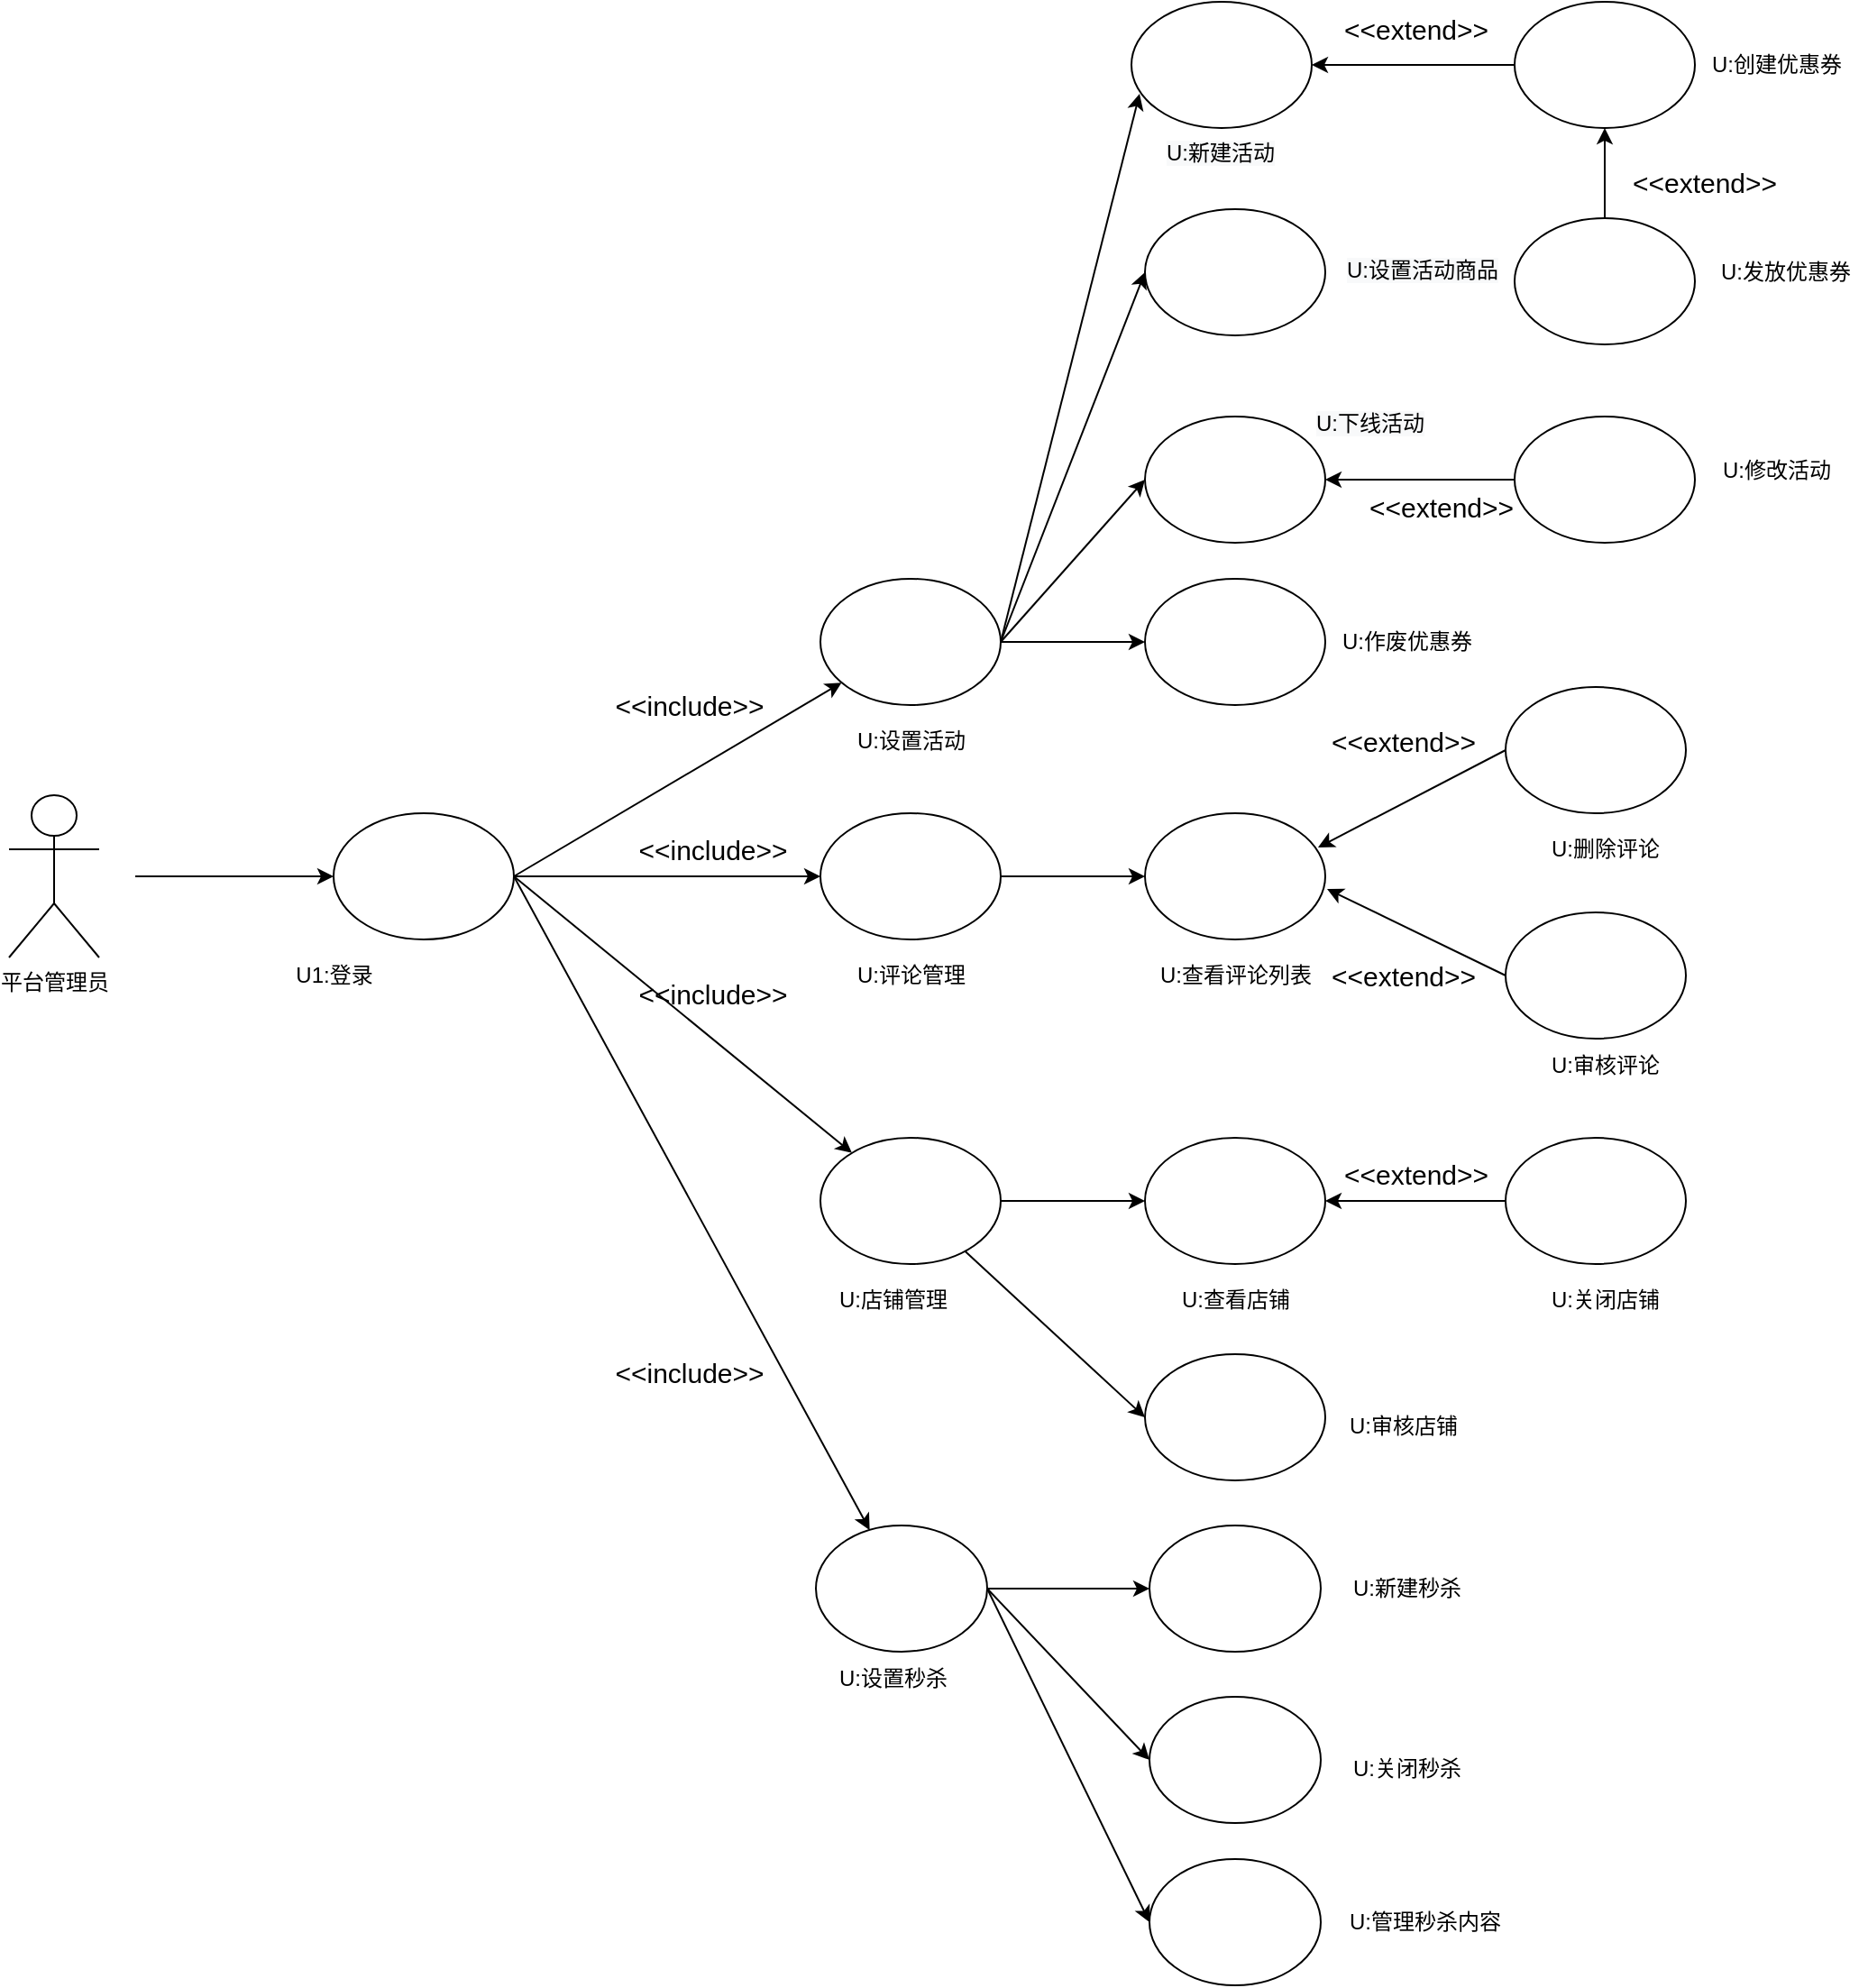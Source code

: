 <mxfile version="13.10.0" type="github">
  <diagram id="yHeF4_bzrxLTXPKwY5sZ" name="Page-1">
    <mxGraphModel dx="549" dy="754" grid="1" gridSize="10" guides="1" tooltips="1" connect="1" arrows="1" fold="1" page="1" pageScale="1" pageWidth="827" pageHeight="1169" math="0" shadow="0">
      <root>
        <mxCell id="0" />
        <mxCell id="1" parent="0" />
        <mxCell id="8tCWAQmAQTB_diqJKxat-6" value="平台管理员" style="shape=umlActor;verticalLabelPosition=bottom;verticalAlign=top;html=1;outlineConnect=0;" parent="1" vertex="1">
          <mxGeometry x="870" y="460" width="50" height="90" as="geometry" />
        </mxCell>
        <mxCell id="d5kDtOsyyZGqpiZ8-u-_-6" style="edgeStyle=none;rounded=0;orthogonalLoop=1;jettySize=auto;html=1;entryX=1;entryY=0.5;entryDx=0;entryDy=0;startArrow=none;startFill=0;endArrow=classic;endFill=1;" parent="1" source="8tCWAQmAQTB_diqJKxat-33" target="IDQevV2FHWqqa-mqZTe9-17" edge="1">
          <mxGeometry relative="1" as="geometry" />
        </mxCell>
        <mxCell id="8tCWAQmAQTB_diqJKxat-33" value="" style="ellipse;whiteSpace=wrap;html=1;" parent="1" vertex="1">
          <mxGeometry x="1705" y="20" width="100" height="70" as="geometry" />
        </mxCell>
        <mxCell id="d5kDtOsyyZGqpiZ8-u-_-7" style="edgeStyle=none;rounded=0;orthogonalLoop=1;jettySize=auto;html=1;entryX=0.5;entryY=1;entryDx=0;entryDy=0;startArrow=none;startFill=0;endArrow=classic;endFill=1;" parent="1" source="8tCWAQmAQTB_diqJKxat-34" target="8tCWAQmAQTB_diqJKxat-33" edge="1">
          <mxGeometry relative="1" as="geometry" />
        </mxCell>
        <mxCell id="8tCWAQmAQTB_diqJKxat-34" value="" style="ellipse;whiteSpace=wrap;html=1;" parent="1" vertex="1">
          <mxGeometry x="1705" y="140" width="100" height="70" as="geometry" />
        </mxCell>
        <mxCell id="8tCWAQmAQTB_diqJKxat-42" value="" style="ellipse;whiteSpace=wrap;html=1;" parent="1" vertex="1">
          <mxGeometry x="1700" y="525" width="100" height="70" as="geometry" />
        </mxCell>
        <mxCell id="d5kDtOsyyZGqpiZ8-u-_-18" style="edgeStyle=none;rounded=0;orthogonalLoop=1;jettySize=auto;html=1;startArrow=classic;startFill=1;endArrow=none;endFill=0;entryX=1;entryY=0.5;entryDx=0;entryDy=0;" parent="1" source="8tCWAQmAQTB_diqJKxat-59" target="IDQevV2FHWqqa-mqZTe9-6" edge="1">
          <mxGeometry relative="1" as="geometry">
            <mxPoint x="1180" y="510" as="targetPoint" />
          </mxGeometry>
        </mxCell>
        <mxCell id="d5kDtOsyyZGqpiZ8-u-_-21" style="edgeStyle=none;rounded=0;orthogonalLoop=1;jettySize=auto;html=1;entryX=0;entryY=0.5;entryDx=0;entryDy=0;startArrow=classic;startFill=1;endArrow=none;endFill=0;exitX=0.96;exitY=0.271;exitDx=0;exitDy=0;exitPerimeter=0;" parent="1" source="63zYLMzpXl-52VD7_UUg-1" target="abcYgRZNAxs5nldRiDmo-16" edge="1">
          <mxGeometry relative="1" as="geometry" />
        </mxCell>
        <mxCell id="d5kDtOsyyZGqpiZ8-u-_-23" style="edgeStyle=none;rounded=0;orthogonalLoop=1;jettySize=auto;html=1;entryX=0;entryY=0.5;entryDx=0;entryDy=0;startArrow=classic;startFill=1;endArrow=none;endFill=0;exitX=1.01;exitY=0.6;exitDx=0;exitDy=0;exitPerimeter=0;" parent="1" source="63zYLMzpXl-52VD7_UUg-1" target="8tCWAQmAQTB_diqJKxat-42" edge="1">
          <mxGeometry relative="1" as="geometry" />
        </mxCell>
        <mxCell id="63zYLMzpXl-52VD7_UUg-2" style="edgeStyle=none;rounded=0;orthogonalLoop=1;jettySize=auto;html=1;entryX=0;entryY=0.5;entryDx=0;entryDy=0;" parent="1" source="8tCWAQmAQTB_diqJKxat-59" target="63zYLMzpXl-52VD7_UUg-1" edge="1">
          <mxGeometry relative="1" as="geometry" />
        </mxCell>
        <mxCell id="8tCWAQmAQTB_diqJKxat-59" value="" style="ellipse;whiteSpace=wrap;html=1;" parent="1" vertex="1">
          <mxGeometry x="1320" y="470" width="100" height="70" as="geometry" />
        </mxCell>
        <mxCell id="abcYgRZNAxs5nldRiDmo-16" value="" style="ellipse;whiteSpace=wrap;html=1;" parent="1" vertex="1">
          <mxGeometry x="1700" y="400" width="100" height="70" as="geometry" />
        </mxCell>
        <mxCell id="abcYgRZNAxs5nldRiDmo-28" value="" style="ellipse;whiteSpace=wrap;html=1;" parent="1" vertex="1">
          <mxGeometry x="1500" y="340" width="100" height="70" as="geometry" />
        </mxCell>
        <mxCell id="d_4f9FTK0BvBkenBgBJO-133" value="&lt;span&gt;U:&lt;/span&gt;&lt;span&gt;发放优惠券&lt;/span&gt;" style="text;html=1;align=center;verticalAlign=middle;resizable=0;points=[];autosize=1;" parent="1" vertex="1">
          <mxGeometry x="1810" y="160" width="90" height="20" as="geometry" />
        </mxCell>
        <mxCell id="d_4f9FTK0BvBkenBgBJO-136" value="&lt;span&gt;U:&lt;/span&gt;&lt;span&gt;作废优惠券&lt;/span&gt;" style="text;html=1;align=center;verticalAlign=middle;resizable=0;points=[];autosize=1;" parent="1" vertex="1">
          <mxGeometry x="1600" y="365" width="90" height="20" as="geometry" />
        </mxCell>
        <mxCell id="d_4f9FTK0BvBkenBgBJO-137" value="&lt;span&gt;U:&lt;/span&gt;&lt;span&gt;创建优惠券&lt;/span&gt;" style="text;html=1;align=center;verticalAlign=middle;resizable=0;points=[];autosize=1;" parent="1" vertex="1">
          <mxGeometry x="1805" y="45" width="90" height="20" as="geometry" />
        </mxCell>
        <mxCell id="d_4f9FTK0BvBkenBgBJO-139" value="&lt;span&gt;U:设置&lt;/span&gt;&lt;span&gt;活动&lt;/span&gt;" style="text;html=1;align=center;verticalAlign=middle;resizable=0;points=[];autosize=1;" parent="1" vertex="1">
          <mxGeometry x="1330" y="420" width="80" height="20" as="geometry" />
        </mxCell>
        <mxCell id="d_4f9FTK0BvBkenBgBJO-146" value="&lt;span&gt;U:&lt;/span&gt;&lt;span&gt;评论管理&lt;/span&gt;" style="text;html=1;align=center;verticalAlign=middle;resizable=0;points=[];autosize=1;" parent="1" vertex="1">
          <mxGeometry x="1330" y="550" width="80" height="20" as="geometry" />
        </mxCell>
        <mxCell id="d_4f9FTK0BvBkenBgBJO-147" value="&lt;span&gt;U:&lt;/span&gt;&lt;span&gt;删除评论&lt;/span&gt;" style="text;html=1;align=center;verticalAlign=middle;resizable=0;points=[];autosize=1;" parent="1" vertex="1">
          <mxGeometry x="1715" y="480" width="80" height="20" as="geometry" />
        </mxCell>
        <mxCell id="d_4f9FTK0BvBkenBgBJO-148" value="&lt;span&gt;U:&lt;/span&gt;&lt;span&gt;审核评论&lt;/span&gt;" style="text;html=1;align=center;verticalAlign=middle;resizable=0;points=[];autosize=1;" parent="1" vertex="1">
          <mxGeometry x="1715" y="600" width="80" height="20" as="geometry" />
        </mxCell>
        <mxCell id="d5kDtOsyyZGqpiZ8-u-_-1" style="edgeStyle=orthogonalEdgeStyle;rounded=0;orthogonalLoop=1;jettySize=auto;html=1;endArrow=none;endFill=0;startArrow=classic;startFill=1;" parent="1" source="IDQevV2FHWqqa-mqZTe9-6" edge="1">
          <mxGeometry relative="1" as="geometry">
            <mxPoint x="940" y="505" as="targetPoint" />
          </mxGeometry>
        </mxCell>
        <mxCell id="d5kDtOsyyZGqpiZ8-u-_-3" style="rounded=0;orthogonalLoop=1;jettySize=auto;html=1;entryX=0;entryY=0.5;entryDx=0;entryDy=0;startArrow=none;startFill=0;endArrow=classic;endFill=1;exitX=1;exitY=0.5;exitDx=0;exitDy=0;" parent="1" source="IDQevV2FHWqqa-mqZTe9-21" target="abcYgRZNAxs5nldRiDmo-28" edge="1">
          <mxGeometry relative="1" as="geometry">
            <mxPoint x="1450" y="400" as="sourcePoint" />
          </mxGeometry>
        </mxCell>
        <mxCell id="IDQevV2FHWqqa-mqZTe9-6" value="" style="ellipse;whiteSpace=wrap;html=1;" parent="1" vertex="1">
          <mxGeometry x="1050" y="470" width="100" height="70" as="geometry" />
        </mxCell>
        <mxCell id="IDQevV2FHWqqa-mqZTe9-7" value="&lt;span&gt;U1:登录&lt;/span&gt;" style="text;html=1;align=center;verticalAlign=middle;resizable=0;points=[];autosize=1;" parent="1" vertex="1">
          <mxGeometry x="1020" y="550" width="60" height="20" as="geometry" />
        </mxCell>
        <mxCell id="d5kDtOsyyZGqpiZ8-u-_-8" style="edgeStyle=none;rounded=0;orthogonalLoop=1;jettySize=auto;html=1;entryX=1;entryY=0.5;entryDx=0;entryDy=0;startArrow=classic;startFill=1;endArrow=none;endFill=0;exitX=0.045;exitY=0.729;exitDx=0;exitDy=0;exitPerimeter=0;" parent="1" source="IDQevV2FHWqqa-mqZTe9-17" target="IDQevV2FHWqqa-mqZTe9-21" edge="1">
          <mxGeometry relative="1" as="geometry" />
        </mxCell>
        <mxCell id="IDQevV2FHWqqa-mqZTe9-17" value="" style="ellipse;whiteSpace=wrap;html=1;" parent="1" vertex="1">
          <mxGeometry x="1492.5" y="20" width="100" height="70" as="geometry" />
        </mxCell>
        <mxCell id="IDQevV2FHWqqa-mqZTe9-18" value="&lt;span style=&quot;color: rgb(0 , 0 , 0) ; font-family: &amp;#34;helvetica&amp;#34; ; font-size: 12px ; font-style: normal ; font-weight: 400 ; letter-spacing: normal ; text-align: center ; text-indent: 0px ; text-transform: none ; word-spacing: 0px ; background-color: rgb(248 , 249 , 250)&quot;&gt;U:&lt;/span&gt;&lt;span style=&quot;color: rgb(0 , 0 , 0) ; font-family: &amp;#34;helvetica&amp;#34; ; font-size: 12px ; font-style: normal ; font-weight: 400 ; letter-spacing: normal ; text-align: center ; text-indent: 0px ; text-transform: none ; word-spacing: 0px ; background-color: rgb(248 , 249 , 250)&quot;&gt;新建活动&lt;/span&gt;" style="text;whiteSpace=wrap;html=1;" parent="1" vertex="1">
          <mxGeometry x="1510" y="90" width="104" height="30" as="geometry" />
        </mxCell>
        <mxCell id="1efCkNp3llL4QBsOIx5z-1" style="rounded=0;orthogonalLoop=1;jettySize=auto;html=1;entryX=1;entryY=0.5;entryDx=0;entryDy=0;startArrow=classic;startFill=1;endArrow=none;endFill=0;" parent="1" source="IDQevV2FHWqqa-mqZTe9-21" target="IDQevV2FHWqqa-mqZTe9-6" edge="1">
          <mxGeometry relative="1" as="geometry" />
        </mxCell>
        <mxCell id="63zYLMzpXl-52VD7_UUg-9" style="edgeStyle=none;rounded=0;orthogonalLoop=1;jettySize=auto;html=1;entryX=0;entryY=0.5;entryDx=0;entryDy=0;exitX=1;exitY=0.5;exitDx=0;exitDy=0;" parent="1" source="IDQevV2FHWqqa-mqZTe9-21" target="63zYLMzpXl-52VD7_UUg-7" edge="1">
          <mxGeometry relative="1" as="geometry" />
        </mxCell>
        <mxCell id="63zYLMzpXl-52VD7_UUg-10" style="edgeStyle=none;rounded=0;orthogonalLoop=1;jettySize=auto;html=1;entryX=0;entryY=0.5;entryDx=0;entryDy=0;exitX=1;exitY=0.5;exitDx=0;exitDy=0;" parent="1" source="IDQevV2FHWqqa-mqZTe9-21" target="63zYLMzpXl-52VD7_UUg-8" edge="1">
          <mxGeometry relative="1" as="geometry">
            <mxPoint x="1420" y="365" as="sourcePoint" />
          </mxGeometry>
        </mxCell>
        <mxCell id="IDQevV2FHWqqa-mqZTe9-21" value="" style="ellipse;whiteSpace=wrap;html=1;" parent="1" vertex="1">
          <mxGeometry x="1320" y="340" width="100" height="70" as="geometry" />
        </mxCell>
        <mxCell id="d5kDtOsyyZGqpiZ8-u-_-24" value="&lt;font style=&quot;font-size: 15px&quot;&gt;&amp;lt;&amp;lt;include&amp;gt;&amp;gt;&lt;/font&gt;" style="text;html=1;align=center;verticalAlign=middle;resizable=0;points=[];autosize=1;" parent="1" vertex="1">
          <mxGeometry x="1210" y="480" width="100" height="20" as="geometry" />
        </mxCell>
        <mxCell id="d5kDtOsyyZGqpiZ8-u-_-25" value="&lt;font style=&quot;font-size: 15px&quot;&gt;&amp;lt;&amp;lt;extend&amp;gt;&amp;gt;&lt;/font&gt;" style="text;html=1;align=center;verticalAlign=middle;resizable=0;points=[];autosize=1;" parent="1" vertex="1">
          <mxGeometry x="1592.5" y="420" width="100" height="20" as="geometry" />
        </mxCell>
        <mxCell id="d5kDtOsyyZGqpiZ8-u-_-26" value="&lt;font style=&quot;font-size: 15px&quot;&gt;&amp;lt;&amp;lt;extend&amp;gt;&amp;gt;&lt;/font&gt;" style="text;html=1;align=center;verticalAlign=middle;resizable=0;points=[];autosize=1;" parent="1" vertex="1">
          <mxGeometry x="1592.5" y="550" width="100" height="20" as="geometry" />
        </mxCell>
        <mxCell id="d5kDtOsyyZGqpiZ8-u-_-27" value="&lt;font style=&quot;font-size: 15px&quot;&gt;&amp;lt;&amp;lt;extend&amp;gt;&amp;gt;&lt;/font&gt;" style="text;html=1;align=center;verticalAlign=middle;resizable=0;points=[];autosize=1;" parent="1" vertex="1">
          <mxGeometry x="1600" y="25" width="100" height="20" as="geometry" />
        </mxCell>
        <mxCell id="d5kDtOsyyZGqpiZ8-u-_-28" value="&lt;font style=&quot;font-size: 15px&quot;&gt;&amp;lt;&amp;lt;extend&amp;gt;&amp;gt;&lt;/font&gt;" style="text;html=1;align=center;verticalAlign=middle;resizable=0;points=[];autosize=1;" parent="1" vertex="1">
          <mxGeometry x="1760" y="110" width="100" height="20" as="geometry" />
        </mxCell>
        <mxCell id="d5kDtOsyyZGqpiZ8-u-_-30" style="edgeStyle=none;rounded=0;orthogonalLoop=1;jettySize=auto;html=1;entryX=1;entryY=0.5;entryDx=0;entryDy=0;startArrow=classic;startFill=1;endArrow=none;endFill=0;" parent="1" source="d5kDtOsyyZGqpiZ8-u-_-29" target="IDQevV2FHWqqa-mqZTe9-6" edge="1">
          <mxGeometry relative="1" as="geometry" />
        </mxCell>
        <mxCell id="63zYLMzpXl-52VD7_UUg-14" style="edgeStyle=none;rounded=0;orthogonalLoop=1;jettySize=auto;html=1;entryX=0;entryY=0.5;entryDx=0;entryDy=0;" parent="1" source="d5kDtOsyyZGqpiZ8-u-_-29" target="d5kDtOsyyZGqpiZ8-u-_-70" edge="1">
          <mxGeometry relative="1" as="geometry" />
        </mxCell>
        <mxCell id="63zYLMzpXl-52VD7_UUg-15" style="edgeStyle=none;rounded=0;orthogonalLoop=1;jettySize=auto;html=1;entryX=0;entryY=0.5;entryDx=0;entryDy=0;" parent="1" source="d5kDtOsyyZGqpiZ8-u-_-29" target="d5kDtOsyyZGqpiZ8-u-_-33" edge="1">
          <mxGeometry relative="1" as="geometry" />
        </mxCell>
        <mxCell id="d5kDtOsyyZGqpiZ8-u-_-29" value="" style="ellipse;whiteSpace=wrap;html=1;" parent="1" vertex="1">
          <mxGeometry x="1320" y="650" width="100" height="70" as="geometry" />
        </mxCell>
        <mxCell id="d5kDtOsyyZGqpiZ8-u-_-31" value="&lt;font style=&quot;font-size: 15px&quot;&gt;&amp;lt;&amp;lt;include&amp;gt;&amp;gt;&lt;/font&gt;" style="text;html=1;align=center;verticalAlign=middle;resizable=0;points=[];autosize=1;" parent="1" vertex="1">
          <mxGeometry x="1210" y="560" width="100" height="20" as="geometry" />
        </mxCell>
        <mxCell id="d5kDtOsyyZGqpiZ8-u-_-32" value="&lt;span&gt;U:&lt;/span&gt;&lt;span&gt;店铺管理&lt;/span&gt;" style="text;html=1;align=center;verticalAlign=middle;resizable=0;points=[];autosize=1;" parent="1" vertex="1">
          <mxGeometry x="1320" y="730" width="80" height="20" as="geometry" />
        </mxCell>
        <mxCell id="d5kDtOsyyZGqpiZ8-u-_-33" value="" style="ellipse;whiteSpace=wrap;html=1;" parent="1" vertex="1">
          <mxGeometry x="1500" y="650" width="100" height="70" as="geometry" />
        </mxCell>
        <mxCell id="d5kDtOsyyZGqpiZ8-u-_-37" value="&lt;span&gt;U:&lt;/span&gt;&lt;span&gt;关闭店铺&lt;/span&gt;" style="text;html=1;align=center;verticalAlign=middle;resizable=0;points=[];autosize=1;" parent="1" vertex="1">
          <mxGeometry x="1715" y="730" width="80" height="20" as="geometry" />
        </mxCell>
        <mxCell id="d5kDtOsyyZGqpiZ8-u-_-39" style="edgeStyle=none;rounded=0;orthogonalLoop=1;jettySize=auto;html=1;entryX=1;entryY=0.5;entryDx=0;entryDy=0;startArrow=classic;startFill=1;endArrow=none;endFill=0;" parent="1" source="d5kDtOsyyZGqpiZ8-u-_-38" target="IDQevV2FHWqqa-mqZTe9-6" edge="1">
          <mxGeometry relative="1" as="geometry" />
        </mxCell>
        <mxCell id="63zYLMzpXl-52VD7_UUg-21" style="edgeStyle=none;rounded=0;orthogonalLoop=1;jettySize=auto;html=1;entryX=0;entryY=0.5;entryDx=0;entryDy=0;" parent="1" source="d5kDtOsyyZGqpiZ8-u-_-38" target="63zYLMzpXl-52VD7_UUg-20" edge="1">
          <mxGeometry relative="1" as="geometry" />
        </mxCell>
        <mxCell id="63zYLMzpXl-52VD7_UUg-25" style="edgeStyle=none;rounded=0;orthogonalLoop=1;jettySize=auto;html=1;entryX=0;entryY=0.5;entryDx=0;entryDy=0;exitX=1;exitY=0.5;exitDx=0;exitDy=0;" parent="1" source="d5kDtOsyyZGqpiZ8-u-_-38" target="63zYLMzpXl-52VD7_UUg-23" edge="1">
          <mxGeometry relative="1" as="geometry" />
        </mxCell>
        <mxCell id="63zYLMzpXl-52VD7_UUg-27" style="edgeStyle=none;rounded=0;orthogonalLoop=1;jettySize=auto;html=1;entryX=0;entryY=0.5;entryDx=0;entryDy=0;exitX=1;exitY=0.5;exitDx=0;exitDy=0;" parent="1" source="d5kDtOsyyZGqpiZ8-u-_-38" target="63zYLMzpXl-52VD7_UUg-26" edge="1">
          <mxGeometry relative="1" as="geometry" />
        </mxCell>
        <mxCell id="d5kDtOsyyZGqpiZ8-u-_-38" value="" style="ellipse;whiteSpace=wrap;html=1;" parent="1" vertex="1">
          <mxGeometry x="1317.5" y="865" width="95" height="70" as="geometry" />
        </mxCell>
        <mxCell id="d5kDtOsyyZGqpiZ8-u-_-40" value="&lt;span&gt;U:&lt;/span&gt;&lt;span&gt;设置秒杀&lt;/span&gt;" style="text;html=1;align=center;verticalAlign=middle;resizable=0;points=[];autosize=1;" parent="1" vertex="1">
          <mxGeometry x="1320" y="940" width="80" height="20" as="geometry" />
        </mxCell>
        <mxCell id="d5kDtOsyyZGqpiZ8-u-_-66" value="&lt;font style=&quot;font-size: 15px&quot;&gt;&amp;lt;&amp;lt;include&amp;gt;&amp;gt;&lt;/font&gt;" style="text;html=1;align=center;verticalAlign=middle;resizable=0;points=[];autosize=1;" parent="1" vertex="1">
          <mxGeometry x="1197" y="770" width="100" height="20" as="geometry" />
        </mxCell>
        <mxCell id="d5kDtOsyyZGqpiZ8-u-_-70" value="" style="ellipse;whiteSpace=wrap;html=1;" parent="1" vertex="1">
          <mxGeometry x="1500" y="770" width="100" height="70" as="geometry" />
        </mxCell>
        <mxCell id="d5kDtOsyyZGqpiZ8-u-_-75" value="&lt;span&gt;U:审核&lt;/span&gt;&lt;span&gt;店铺&lt;/span&gt;" style="text;html=1;align=center;verticalAlign=middle;resizable=0;points=[];autosize=1;" parent="1" vertex="1">
          <mxGeometry x="1602.5" y="800" width="80" height="20" as="geometry" />
        </mxCell>
        <mxCell id="1efCkNp3llL4QBsOIx5z-3" value="&lt;font style=&quot;font-size: 15px&quot;&gt;&amp;lt;&amp;lt;include&amp;gt;&amp;gt;&lt;/font&gt;" style="text;html=1;align=center;verticalAlign=middle;resizable=0;points=[];autosize=1;" parent="1" vertex="1">
          <mxGeometry x="1197" y="400" width="100" height="20" as="geometry" />
        </mxCell>
        <mxCell id="63zYLMzpXl-52VD7_UUg-1" value="" style="ellipse;whiteSpace=wrap;html=1;" parent="1" vertex="1">
          <mxGeometry x="1500" y="470" width="100" height="70" as="geometry" />
        </mxCell>
        <mxCell id="63zYLMzpXl-52VD7_UUg-5" value="&lt;span&gt;U:&lt;/span&gt;&lt;span&gt;查看评论列表&lt;/span&gt;" style="text;html=1;align=center;verticalAlign=middle;resizable=0;points=[];autosize=1;" parent="1" vertex="1">
          <mxGeometry x="1500" y="550" width="100" height="20" as="geometry" />
        </mxCell>
        <mxCell id="63zYLMzpXl-52VD7_UUg-7" value="" style="ellipse;whiteSpace=wrap;html=1;" parent="1" vertex="1">
          <mxGeometry x="1500" y="135" width="100" height="70" as="geometry" />
        </mxCell>
        <mxCell id="63zYLMzpXl-52VD7_UUg-8" value="" style="ellipse;whiteSpace=wrap;html=1;" parent="1" vertex="1">
          <mxGeometry x="1500" y="250" width="100" height="70" as="geometry" />
        </mxCell>
        <mxCell id="63zYLMzpXl-52VD7_UUg-11" value="&lt;span style=&quot;color: rgb(0 , 0 , 0) ; font-family: &amp;#34;helvetica&amp;#34; ; font-size: 12px ; font-style: normal ; font-weight: 400 ; letter-spacing: normal ; text-align: center ; text-indent: 0px ; text-transform: none ; word-spacing: 0px ; background-color: rgb(248 , 249 , 250)&quot;&gt;U:下线&lt;/span&gt;&lt;span style=&quot;color: rgb(0 , 0 , 0) ; font-family: &amp;#34;helvetica&amp;#34; ; font-size: 12px ; font-style: normal ; font-weight: 400 ; letter-spacing: normal ; text-align: center ; text-indent: 0px ; text-transform: none ; word-spacing: 0px ; background-color: rgb(248 , 249 , 250)&quot;&gt;活动&lt;/span&gt;" style="text;whiteSpace=wrap;html=1;" parent="1" vertex="1">
          <mxGeometry x="1593" y="240" width="104" height="30" as="geometry" />
        </mxCell>
        <mxCell id="63zYLMzpXl-52VD7_UUg-12" value="&lt;span style=&quot;color: rgb(0 , 0 , 0) ; font-family: &amp;#34;helvetica&amp;#34; ; font-size: 12px ; font-style: normal ; font-weight: 400 ; letter-spacing: normal ; text-align: center ; text-indent: 0px ; text-transform: none ; word-spacing: 0px ; background-color: rgb(248 , 249 , 250)&quot;&gt;U:设置&lt;/span&gt;&lt;span style=&quot;color: rgb(0 , 0 , 0) ; font-family: &amp;#34;helvetica&amp;#34; ; font-size: 12px ; font-style: normal ; font-weight: 400 ; letter-spacing: normal ; text-align: center ; text-indent: 0px ; text-transform: none ; word-spacing: 0px ; background-color: rgb(248 , 249 , 250)&quot;&gt;活动商品&lt;/span&gt;" style="text;whiteSpace=wrap;html=1;" parent="1" vertex="1">
          <mxGeometry x="1610" y="155" width="104" height="30" as="geometry" />
        </mxCell>
        <mxCell id="63zYLMzpXl-52VD7_UUg-16" value="&lt;span&gt;U:查看&lt;/span&gt;&lt;span&gt;店铺&lt;/span&gt;" style="text;html=1;align=center;verticalAlign=middle;resizable=0;points=[];autosize=1;" parent="1" vertex="1">
          <mxGeometry x="1510" y="730" width="80" height="20" as="geometry" />
        </mxCell>
        <mxCell id="63zYLMzpXl-52VD7_UUg-18" style="edgeStyle=none;rounded=0;orthogonalLoop=1;jettySize=auto;html=1;entryX=1;entryY=0.5;entryDx=0;entryDy=0;" parent="1" source="63zYLMzpXl-52VD7_UUg-17" target="d5kDtOsyyZGqpiZ8-u-_-33" edge="1">
          <mxGeometry relative="1" as="geometry" />
        </mxCell>
        <mxCell id="63zYLMzpXl-52VD7_UUg-17" value="" style="ellipse;whiteSpace=wrap;html=1;" parent="1" vertex="1">
          <mxGeometry x="1700" y="650" width="100" height="70" as="geometry" />
        </mxCell>
        <mxCell id="63zYLMzpXl-52VD7_UUg-19" value="&lt;font style=&quot;font-size: 15px&quot;&gt;&amp;lt;&amp;lt;extend&amp;gt;&amp;gt;&lt;/font&gt;" style="text;html=1;align=center;verticalAlign=middle;resizable=0;points=[];autosize=1;" parent="1" vertex="1">
          <mxGeometry x="1600" y="660" width="100" height="20" as="geometry" />
        </mxCell>
        <mxCell id="63zYLMzpXl-52VD7_UUg-20" value="" style="ellipse;whiteSpace=wrap;html=1;" parent="1" vertex="1">
          <mxGeometry x="1502.5" y="865" width="95" height="70" as="geometry" />
        </mxCell>
        <mxCell id="63zYLMzpXl-52VD7_UUg-22" value="&lt;span&gt;U:新建秒杀&lt;/span&gt;" style="text;html=1;align=center;verticalAlign=middle;resizable=0;points=[];autosize=1;" parent="1" vertex="1">
          <mxGeometry x="1605" y="890" width="80" height="20" as="geometry" />
        </mxCell>
        <mxCell id="63zYLMzpXl-52VD7_UUg-23" value="" style="ellipse;whiteSpace=wrap;html=1;" parent="1" vertex="1">
          <mxGeometry x="1502.5" y="960" width="95" height="70" as="geometry" />
        </mxCell>
        <mxCell id="63zYLMzpXl-52VD7_UUg-24" value="&lt;span&gt;U:关闭秒杀&lt;/span&gt;" style="text;html=1;align=center;verticalAlign=middle;resizable=0;points=[];autosize=1;" parent="1" vertex="1">
          <mxGeometry x="1605" y="990" width="80" height="20" as="geometry" />
        </mxCell>
        <mxCell id="63zYLMzpXl-52VD7_UUg-26" value="" style="ellipse;whiteSpace=wrap;html=1;" parent="1" vertex="1">
          <mxGeometry x="1502.5" y="1050" width="95" height="70" as="geometry" />
        </mxCell>
        <mxCell id="63zYLMzpXl-52VD7_UUg-31" value="&lt;span&gt;U:管理秒杀内容&lt;/span&gt;" style="text;html=1;align=center;verticalAlign=middle;resizable=0;points=[];autosize=1;" parent="1" vertex="1">
          <mxGeometry x="1605" y="1075" width="100" height="20" as="geometry" />
        </mxCell>
        <mxCell id="gBvm5vX31qpFUUD--tw5-3" style="edgeStyle=none;rounded=0;orthogonalLoop=1;jettySize=auto;html=1;entryX=1;entryY=0.5;entryDx=0;entryDy=0;" parent="1" source="gBvm5vX31qpFUUD--tw5-1" target="63zYLMzpXl-52VD7_UUg-8" edge="1">
          <mxGeometry relative="1" as="geometry" />
        </mxCell>
        <mxCell id="gBvm5vX31qpFUUD--tw5-1" value="" style="ellipse;whiteSpace=wrap;html=1;" parent="1" vertex="1">
          <mxGeometry x="1705" y="250" width="100" height="70" as="geometry" />
        </mxCell>
        <mxCell id="gBvm5vX31qpFUUD--tw5-4" value="&lt;span&gt;U:&lt;/span&gt;&lt;span&gt;修改活动&lt;/span&gt;" style="text;html=1;align=center;verticalAlign=middle;resizable=0;points=[];autosize=1;" parent="1" vertex="1">
          <mxGeometry x="1810" y="270" width="80" height="20" as="geometry" />
        </mxCell>
        <mxCell id="gBvm5vX31qpFUUD--tw5-5" value="&lt;font style=&quot;font-size: 15px&quot;&gt;&amp;lt;&amp;lt;extend&amp;gt;&amp;gt;&lt;/font&gt;" style="text;html=1;align=center;verticalAlign=middle;resizable=0;points=[];autosize=1;" parent="1" vertex="1">
          <mxGeometry x="1614" y="290" width="100" height="20" as="geometry" />
        </mxCell>
      </root>
    </mxGraphModel>
  </diagram>
</mxfile>
